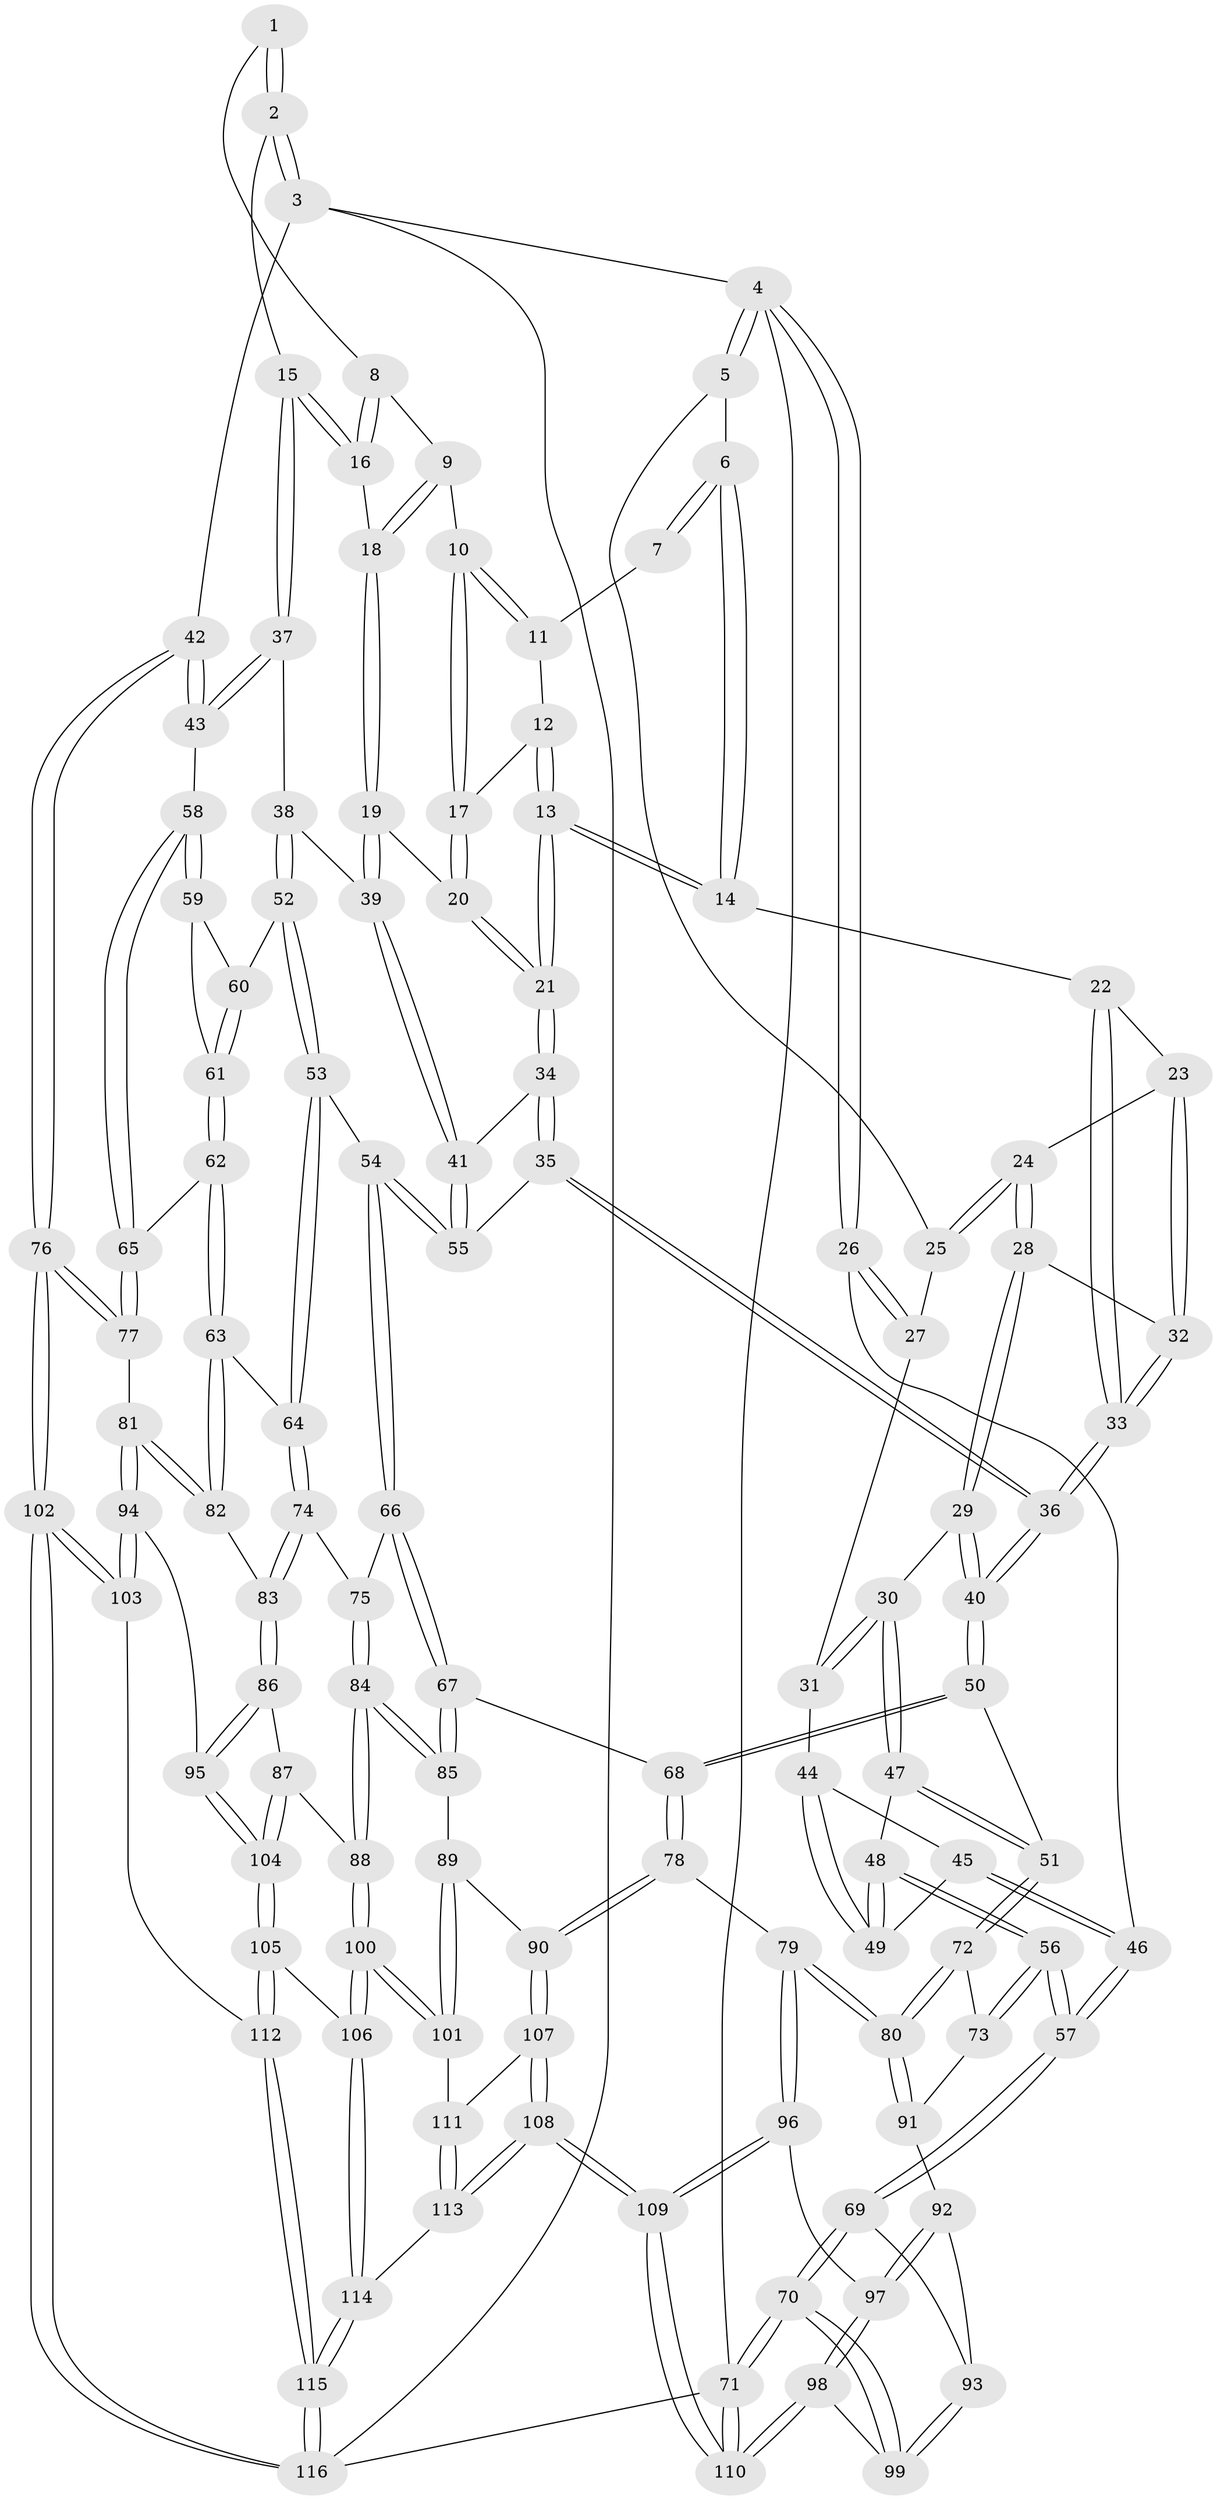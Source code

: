 // Generated by graph-tools (version 1.1) at 2025/27/03/15/25 16:27:56]
// undirected, 116 vertices, 287 edges
graph export_dot {
graph [start="1"]
  node [color=gray90,style=filled];
  1 [pos="+0.8807827941884804+0"];
  2 [pos="+1+0"];
  3 [pos="+1+0"];
  4 [pos="+0+0"];
  5 [pos="+0.35950813533185366+0"];
  6 [pos="+0.4486257839982172+0"];
  7 [pos="+0.7054825276076051+0"];
  8 [pos="+0.8686843988042712+0"];
  9 [pos="+0.7645611189256033+0.09143478207459615"];
  10 [pos="+0.7489643511482922+0.08282437661666131"];
  11 [pos="+0.7096003895785181+0.014327569456217333"];
  12 [pos="+0.6812496073901565+0.05995633784689208"];
  13 [pos="+0.5935784889776993+0.15257255004182046"];
  14 [pos="+0.5786385363972044+0.14496118587600035"];
  15 [pos="+0.899768575240247+0.15533737615159957"];
  16 [pos="+0.8895876053767496+0.14857230613129865"];
  17 [pos="+0.7104626244728505+0.11557850724630991"];
  18 [pos="+0.8129285083761667+0.15961278354859365"];
  19 [pos="+0.7734506687756075+0.19102839487701676"];
  20 [pos="+0.675393575413955+0.17077455483609896"];
  21 [pos="+0.6204142648873661+0.1785932610379926"];
  22 [pos="+0.5712405304610664+0.14927247149844372"];
  23 [pos="+0.4999144529723083+0.17460447495581413"];
  24 [pos="+0.33993163436787593+0.11536119122907036"];
  25 [pos="+0.3368628300822339+0"];
  26 [pos="+0+0.011165043081351748"];
  27 [pos="+0.1453605222558499+0.09354347937705185"];
  28 [pos="+0.330777247488498+0.14871944822606456"];
  29 [pos="+0.29933443443738345+0.21818852423576246"];
  30 [pos="+0.22492606430285456+0.23314374079759947"];
  31 [pos="+0.1638282273434577+0.21372478383920449"];
  32 [pos="+0.4649714757739874+0.2253695076763647"];
  33 [pos="+0.43936965033828446+0.4086827329118057"];
  34 [pos="+0.6227074229556633+0.20363366661163598"];
  35 [pos="+0.5304799863876899+0.39023107520107725"];
  36 [pos="+0.4389405755493611+0.41039102573871494"];
  37 [pos="+1+0.24144184412235048"];
  38 [pos="+0.8742707854467778+0.29779039424022063"];
  39 [pos="+0.7676494545585592+0.29886642090734467"];
  40 [pos="+0.42994312241524+0.41584892209434804"];
  41 [pos="+0.7283763501040214+0.3390937167310275"];
  42 [pos="+1+0.29518056602182696"];
  43 [pos="+1+0.29699526796383185"];
  44 [pos="+0.1366011490107205+0.22436980223926276"];
  45 [pos="+0.0581490890699801+0.23352553115130065"];
  46 [pos="+0+0.2502123048527886"];
  47 [pos="+0.17931408980459485+0.44137763839525734"];
  48 [pos="+0.13481685898763413+0.4423926159327577"];
  49 [pos="+0.13027302539434937+0.3544185327094724"];
  50 [pos="+0.4123132673915555+0.45011405777836677"];
  51 [pos="+0.26542070087039465+0.4755580534402421"];
  52 [pos="+0.8470069182622318+0.39976046582732083"];
  53 [pos="+0.7220150502239788+0.44269903565703367"];
  54 [pos="+0.7207920313592736+0.4413820529877677"];
  55 [pos="+0.7060160338484431+0.41952961085059026"];
  56 [pos="+0+0.4991431754263667"];
  57 [pos="+0+0.49877639253926254"];
  58 [pos="+1+0.35722872353489227"];
  59 [pos="+0.9940879346185839+0.3922200573268969"];
  60 [pos="+0.8825540250760233+0.40936938784119187"];
  61 [pos="+0.8765123644670141+0.4950646250760184"];
  62 [pos="+0.847206638049155+0.5476026220353715"];
  63 [pos="+0.8459719672437055+0.5478213987312218"];
  64 [pos="+0.7489146838535506+0.507997784682549"];
  65 [pos="+0.9185959500074505+0.5605486792510079"];
  66 [pos="+0.5201261133145912+0.5994269211193404"];
  67 [pos="+0.48793691195902766+0.5941521004557394"];
  68 [pos="+0.45199185246810386+0.5654233110855883"];
  69 [pos="+0+0.5445762871164532"];
  70 [pos="+0+0.941331380162777"];
  71 [pos="+0+1"];
  72 [pos="+0.22546817085070842+0.6150957791783277"];
  73 [pos="+0+0.5364207104169895"];
  74 [pos="+0.6953982811681998+0.6074829815486529"];
  75 [pos="+0.6046948958414469+0.6299749316792107"];
  76 [pos="+1+0.7272980041066016"];
  77 [pos="+1+0.6907218014106362"];
  78 [pos="+0.3014280655874858+0.7434618940203324"];
  79 [pos="+0.2861741415893272+0.745563020801052"];
  80 [pos="+0.2273397228528474+0.6711805840645232"];
  81 [pos="+0.8931400010388826+0.7363998948800478"];
  82 [pos="+0.8405338821870391+0.6600938500551351"];
  83 [pos="+0.7320094995308953+0.6784862682901868"];
  84 [pos="+0.6235664097974207+0.7787346239955715"];
  85 [pos="+0.5008235214367234+0.7460481240439942"];
  86 [pos="+0.7287050945227852+0.7328325069274328"];
  87 [pos="+0.6362027910675677+0.7789511029552832"];
  88 [pos="+0.6253437554466613+0.7806551984656839"];
  89 [pos="+0.47808892996704727+0.7728800651500372"];
  90 [pos="+0.41147044319950493+0.8110943290929324"];
  91 [pos="+0.14283277806173303+0.6746293646719851"];
  92 [pos="+0.11607191510334987+0.7219581923320789"];
  93 [pos="+0.07110601970941668+0.7262500425830156"];
  94 [pos="+0.8401266295872963+0.8080231200653621"];
  95 [pos="+0.8230965407113117+0.806760566377431"];
  96 [pos="+0.2732570046493307+0.7630077761473911"];
  97 [pos="+0.15007116016363578+0.8140879648327304"];
  98 [pos="+0.14277301172445198+0.8212150720192197"];
  99 [pos="+0.06401603236107022+0.8135474080637558"];
  100 [pos="+0.597028813218822+0.888363808151449"];
  101 [pos="+0.5673067828433341+0.8878514471561721"];
  102 [pos="+1+0.9126736128851413"];
  103 [pos="+0.8797008168422665+0.8835119924380925"];
  104 [pos="+0.7443832176173273+0.8608903492660215"];
  105 [pos="+0.7252737883608091+0.8951803209909323"];
  106 [pos="+0.6175603287919711+0.915535147940976"];
  107 [pos="+0.4243032434129613+0.8825797114246425"];
  108 [pos="+0.29340151712248125+1"];
  109 [pos="+0.2781407634439512+1"];
  110 [pos="+0.17204409990555194+1"];
  111 [pos="+0.5589260739720578+0.8902721880365101"];
  112 [pos="+0.8215626608270163+1"];
  113 [pos="+0.3246077402379485+1"];
  114 [pos="+0.6374905240558085+1"];
  115 [pos="+0.8162856804557929+1"];
  116 [pos="+1+1"];
  1 -- 2;
  1 -- 2;
  1 -- 8;
  2 -- 3;
  2 -- 3;
  2 -- 15;
  3 -- 4;
  3 -- 42;
  3 -- 116;
  4 -- 5;
  4 -- 5;
  4 -- 26;
  4 -- 26;
  4 -- 71;
  5 -- 6;
  5 -- 25;
  6 -- 7;
  6 -- 7;
  6 -- 14;
  6 -- 14;
  7 -- 11;
  8 -- 9;
  8 -- 16;
  8 -- 16;
  9 -- 10;
  9 -- 18;
  9 -- 18;
  10 -- 11;
  10 -- 11;
  10 -- 17;
  10 -- 17;
  11 -- 12;
  12 -- 13;
  12 -- 13;
  12 -- 17;
  13 -- 14;
  13 -- 14;
  13 -- 21;
  13 -- 21;
  14 -- 22;
  15 -- 16;
  15 -- 16;
  15 -- 37;
  15 -- 37;
  16 -- 18;
  17 -- 20;
  17 -- 20;
  18 -- 19;
  18 -- 19;
  19 -- 20;
  19 -- 39;
  19 -- 39;
  20 -- 21;
  20 -- 21;
  21 -- 34;
  21 -- 34;
  22 -- 23;
  22 -- 33;
  22 -- 33;
  23 -- 24;
  23 -- 32;
  23 -- 32;
  24 -- 25;
  24 -- 25;
  24 -- 28;
  24 -- 28;
  25 -- 27;
  26 -- 27;
  26 -- 27;
  26 -- 46;
  27 -- 31;
  28 -- 29;
  28 -- 29;
  28 -- 32;
  29 -- 30;
  29 -- 40;
  29 -- 40;
  30 -- 31;
  30 -- 31;
  30 -- 47;
  30 -- 47;
  31 -- 44;
  32 -- 33;
  32 -- 33;
  33 -- 36;
  33 -- 36;
  34 -- 35;
  34 -- 35;
  34 -- 41;
  35 -- 36;
  35 -- 36;
  35 -- 55;
  36 -- 40;
  36 -- 40;
  37 -- 38;
  37 -- 43;
  37 -- 43;
  38 -- 39;
  38 -- 52;
  38 -- 52;
  39 -- 41;
  39 -- 41;
  40 -- 50;
  40 -- 50;
  41 -- 55;
  41 -- 55;
  42 -- 43;
  42 -- 43;
  42 -- 76;
  42 -- 76;
  43 -- 58;
  44 -- 45;
  44 -- 49;
  44 -- 49;
  45 -- 46;
  45 -- 46;
  45 -- 49;
  46 -- 57;
  46 -- 57;
  47 -- 48;
  47 -- 51;
  47 -- 51;
  48 -- 49;
  48 -- 49;
  48 -- 56;
  48 -- 56;
  50 -- 51;
  50 -- 68;
  50 -- 68;
  51 -- 72;
  51 -- 72;
  52 -- 53;
  52 -- 53;
  52 -- 60;
  53 -- 54;
  53 -- 64;
  53 -- 64;
  54 -- 55;
  54 -- 55;
  54 -- 66;
  54 -- 66;
  56 -- 57;
  56 -- 57;
  56 -- 73;
  56 -- 73;
  57 -- 69;
  57 -- 69;
  58 -- 59;
  58 -- 59;
  58 -- 65;
  58 -- 65;
  59 -- 60;
  59 -- 61;
  60 -- 61;
  60 -- 61;
  61 -- 62;
  61 -- 62;
  62 -- 63;
  62 -- 63;
  62 -- 65;
  63 -- 64;
  63 -- 82;
  63 -- 82;
  64 -- 74;
  64 -- 74;
  65 -- 77;
  65 -- 77;
  66 -- 67;
  66 -- 67;
  66 -- 75;
  67 -- 68;
  67 -- 85;
  67 -- 85;
  68 -- 78;
  68 -- 78;
  69 -- 70;
  69 -- 70;
  69 -- 93;
  70 -- 71;
  70 -- 71;
  70 -- 99;
  70 -- 99;
  71 -- 110;
  71 -- 110;
  71 -- 116;
  72 -- 73;
  72 -- 80;
  72 -- 80;
  73 -- 91;
  74 -- 75;
  74 -- 83;
  74 -- 83;
  75 -- 84;
  75 -- 84;
  76 -- 77;
  76 -- 77;
  76 -- 102;
  76 -- 102;
  77 -- 81;
  78 -- 79;
  78 -- 90;
  78 -- 90;
  79 -- 80;
  79 -- 80;
  79 -- 96;
  79 -- 96;
  80 -- 91;
  80 -- 91;
  81 -- 82;
  81 -- 82;
  81 -- 94;
  81 -- 94;
  82 -- 83;
  83 -- 86;
  83 -- 86;
  84 -- 85;
  84 -- 85;
  84 -- 88;
  84 -- 88;
  85 -- 89;
  86 -- 87;
  86 -- 95;
  86 -- 95;
  87 -- 88;
  87 -- 104;
  87 -- 104;
  88 -- 100;
  88 -- 100;
  89 -- 90;
  89 -- 101;
  89 -- 101;
  90 -- 107;
  90 -- 107;
  91 -- 92;
  92 -- 93;
  92 -- 97;
  92 -- 97;
  93 -- 99;
  93 -- 99;
  94 -- 95;
  94 -- 103;
  94 -- 103;
  95 -- 104;
  95 -- 104;
  96 -- 97;
  96 -- 109;
  96 -- 109;
  97 -- 98;
  97 -- 98;
  98 -- 99;
  98 -- 110;
  98 -- 110;
  100 -- 101;
  100 -- 101;
  100 -- 106;
  100 -- 106;
  101 -- 111;
  102 -- 103;
  102 -- 103;
  102 -- 116;
  102 -- 116;
  103 -- 112;
  104 -- 105;
  104 -- 105;
  105 -- 106;
  105 -- 112;
  105 -- 112;
  106 -- 114;
  106 -- 114;
  107 -- 108;
  107 -- 108;
  107 -- 111;
  108 -- 109;
  108 -- 109;
  108 -- 113;
  108 -- 113;
  109 -- 110;
  109 -- 110;
  111 -- 113;
  111 -- 113;
  112 -- 115;
  112 -- 115;
  113 -- 114;
  114 -- 115;
  114 -- 115;
  115 -- 116;
  115 -- 116;
}
